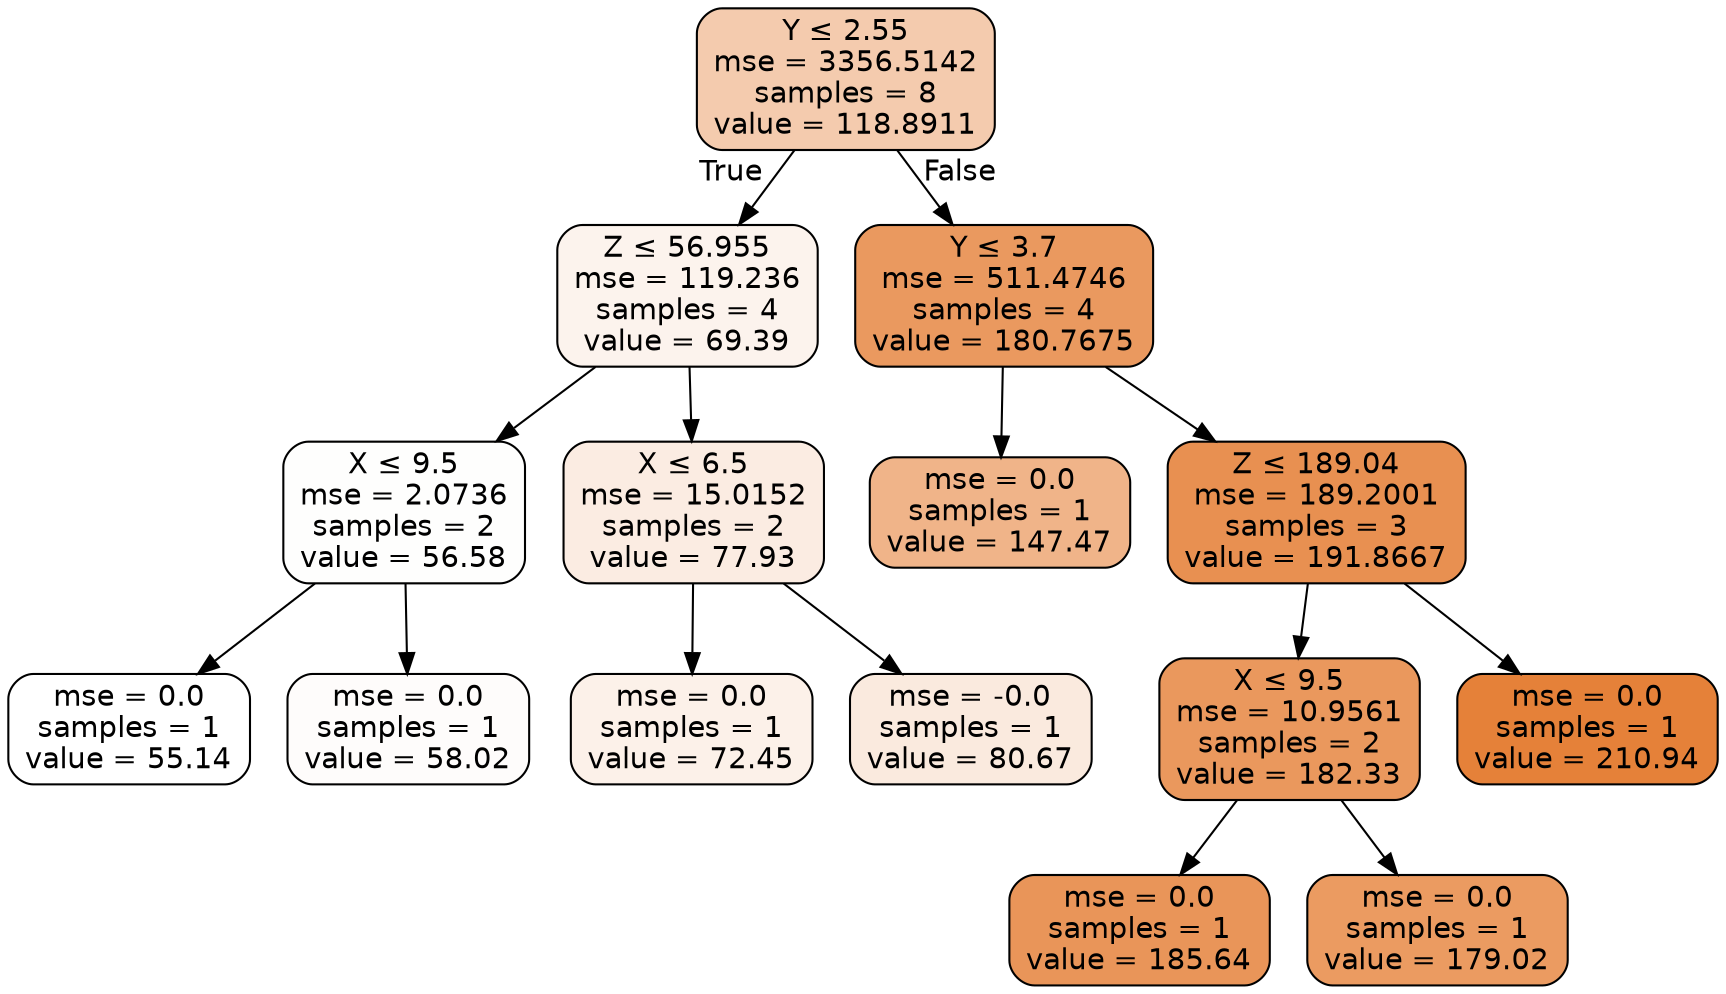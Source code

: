 digraph Tree {
node [shape=box, style="filled, rounded", color="black", fontname=helvetica] ;
edge [fontname=helvetica] ;
0 [label=<Y &le; 2.55<br/>mse = 3356.5142<br/>samples = 8<br/>value = 118.8911>, fillcolor="#e5813968"] ;
1 [label=<Z &le; 56.955<br/>mse = 119.236<br/>samples = 4<br/>value = 69.39>, fillcolor="#e5813917"] ;
0 -> 1 [labeldistance=2.5, labelangle=45, headlabel="True"] ;
2 [label=<X &le; 9.5<br/>mse = 2.0736<br/>samples = 2<br/>value = 56.58>, fillcolor="#e5813902"] ;
1 -> 2 ;
3 [label=<mse = 0.0<br/>samples = 1<br/>value = 55.14>, fillcolor="#e5813900"] ;
2 -> 3 ;
4 [label=<mse = 0.0<br/>samples = 1<br/>value = 58.02>, fillcolor="#e5813905"] ;
2 -> 4 ;
5 [label=<X &le; 6.5<br/>mse = 15.0152<br/>samples = 2<br/>value = 77.93>, fillcolor="#e5813925"] ;
1 -> 5 ;
6 [label=<mse = 0.0<br/>samples = 1<br/>value = 72.45>, fillcolor="#e581391c"] ;
5 -> 6 ;
7 [label=<mse = -0.0<br/>samples = 1<br/>value = 80.67>, fillcolor="#e581392a"] ;
5 -> 7 ;
8 [label=<Y &le; 3.7<br/>mse = 511.4746<br/>samples = 4<br/>value = 180.7675>, fillcolor="#e58139ce"] ;
0 -> 8 [labeldistance=2.5, labelangle=-45, headlabel="False"] ;
9 [label=<mse = 0.0<br/>samples = 1<br/>value = 147.47>, fillcolor="#e5813997"] ;
8 -> 9 ;
10 [label=<Z &le; 189.04<br/>mse = 189.2001<br/>samples = 3<br/>value = 191.8667>, fillcolor="#e58139e0"] ;
8 -> 10 ;
11 [label=<X &le; 9.5<br/>mse = 10.9561<br/>samples = 2<br/>value = 182.33>, fillcolor="#e58139d0"] ;
10 -> 11 ;
12 [label=<mse = 0.0<br/>samples = 1<br/>value = 185.64>, fillcolor="#e58139d6"] ;
11 -> 12 ;
13 [label=<mse = 0.0<br/>samples = 1<br/>value = 179.02>, fillcolor="#e58139cb"] ;
11 -> 13 ;
14 [label=<mse = 0.0<br/>samples = 1<br/>value = 210.94>, fillcolor="#e58139ff"] ;
10 -> 14 ;
}